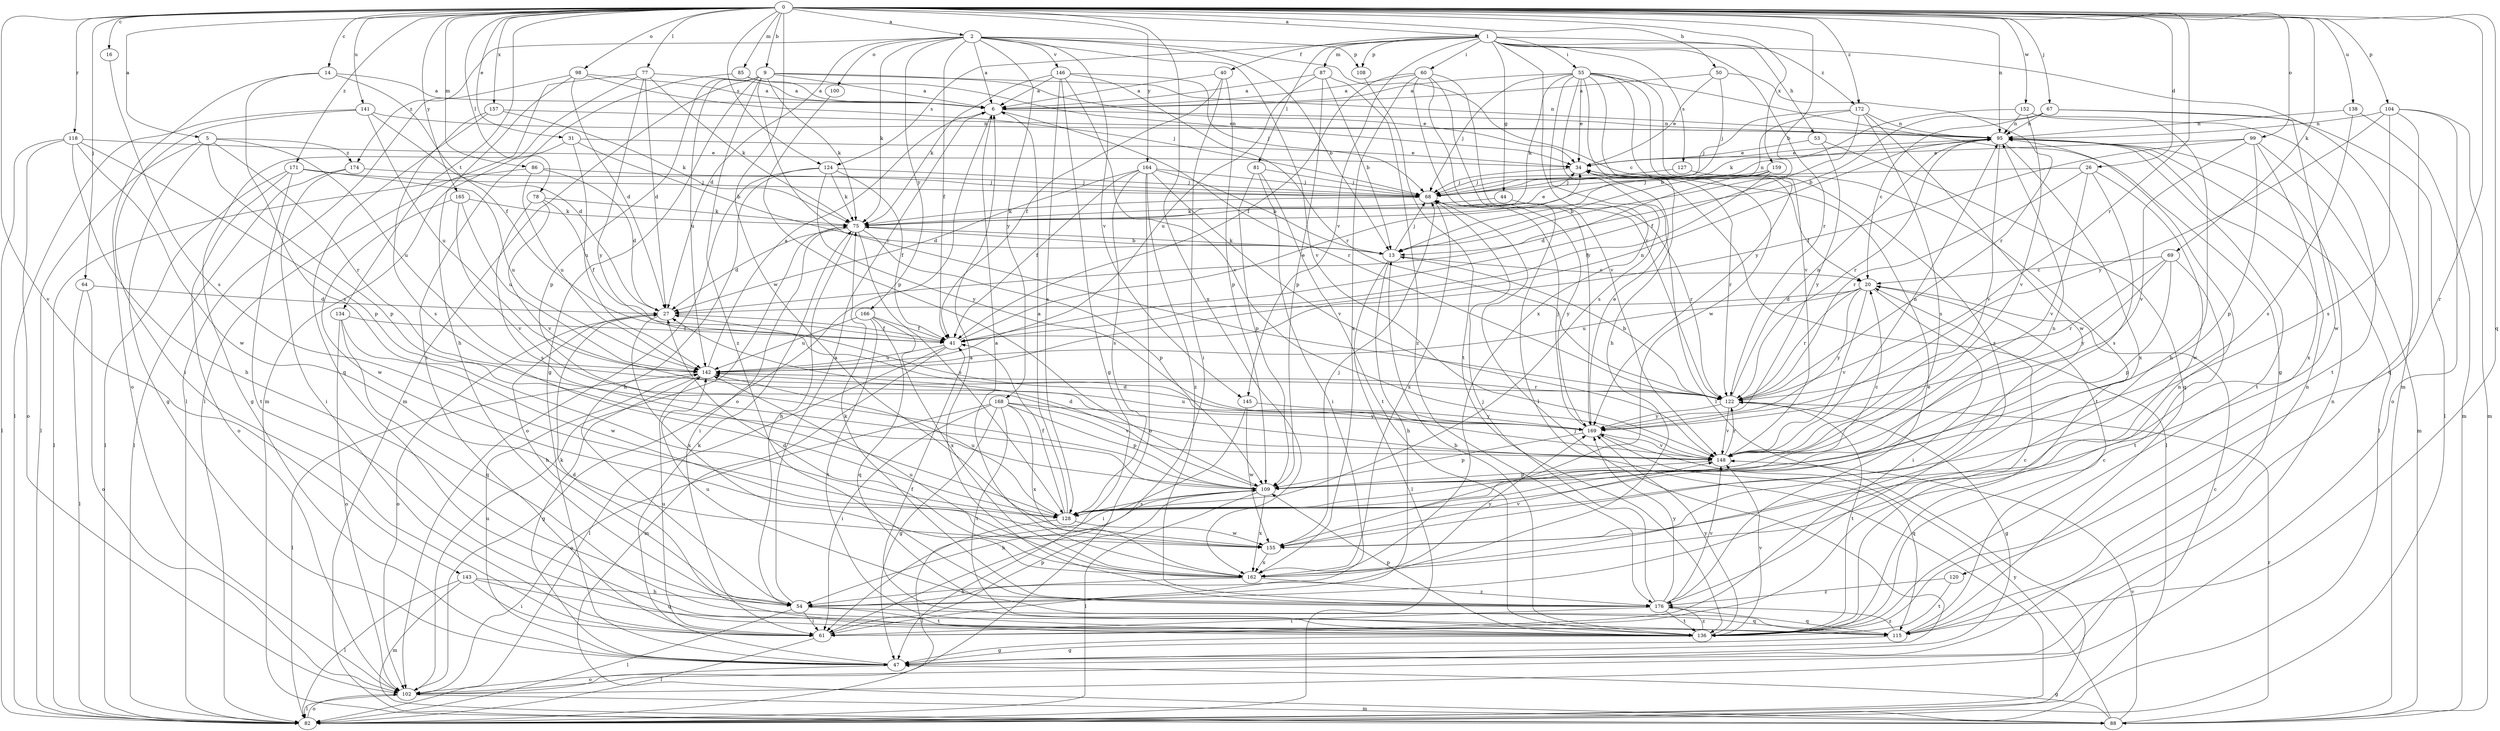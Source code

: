 strict digraph  {
0;
1;
2;
5;
6;
9;
13;
14;
16;
20;
26;
27;
31;
34;
40;
41;
44;
47;
50;
53;
54;
55;
60;
61;
64;
67;
68;
69;
75;
77;
78;
81;
82;
85;
86;
87;
88;
95;
98;
99;
100;
102;
104;
108;
109;
115;
118;
120;
122;
124;
127;
128;
134;
136;
138;
141;
142;
143;
145;
146;
148;
152;
155;
157;
159;
162;
164;
165;
166;
168;
169;
171;
172;
174;
176;
0 -> 1  [label=a];
0 -> 2  [label=a];
0 -> 5  [label=a];
0 -> 9  [label=b];
0 -> 13  [label=b];
0 -> 14  [label=c];
0 -> 16  [label=c];
0 -> 26  [label=d];
0 -> 31  [label=e];
0 -> 50  [label=h];
0 -> 64  [label=j];
0 -> 67  [label=j];
0 -> 69  [label=k];
0 -> 77  [label=l];
0 -> 78  [label=l];
0 -> 85  [label=m];
0 -> 86  [label=m];
0 -> 95  [label=n];
0 -> 98  [label=o];
0 -> 99  [label=o];
0 -> 104  [label=p];
0 -> 115  [label=q];
0 -> 118  [label=r];
0 -> 120  [label=r];
0 -> 122  [label=r];
0 -> 124  [label=s];
0 -> 134  [label=t];
0 -> 138  [label=u];
0 -> 141  [label=u];
0 -> 143  [label=v];
0 -> 152  [label=w];
0 -> 155  [label=w];
0 -> 157  [label=x];
0 -> 159  [label=x];
0 -> 162  [label=x];
0 -> 164  [label=y];
0 -> 165  [label=y];
0 -> 171  [label=z];
0 -> 172  [label=z];
1 -> 40  [label=f];
1 -> 44  [label=g];
1 -> 53  [label=h];
1 -> 55  [label=i];
1 -> 60  [label=i];
1 -> 81  [label=l];
1 -> 87  [label=m];
1 -> 88  [label=m];
1 -> 108  [label=p];
1 -> 122  [label=r];
1 -> 124  [label=s];
1 -> 127  [label=s];
1 -> 145  [label=v];
1 -> 162  [label=x];
1 -> 172  [label=z];
2 -> 6  [label=a];
2 -> 13  [label=b];
2 -> 20  [label=c];
2 -> 27  [label=d];
2 -> 41  [label=f];
2 -> 75  [label=k];
2 -> 100  [label=o];
2 -> 108  [label=p];
2 -> 145  [label=v];
2 -> 146  [label=v];
2 -> 148  [label=v];
2 -> 166  [label=y];
2 -> 168  [label=y];
2 -> 174  [label=z];
5 -> 47  [label=g];
5 -> 82  [label=l];
5 -> 109  [label=p];
5 -> 122  [label=r];
5 -> 142  [label=u];
5 -> 174  [label=z];
6 -> 95  [label=n];
6 -> 102  [label=o];
6 -> 122  [label=r];
9 -> 6  [label=a];
9 -> 34  [label=e];
9 -> 47  [label=g];
9 -> 75  [label=k];
9 -> 88  [label=m];
9 -> 95  [label=n];
9 -> 109  [label=p];
9 -> 122  [label=r];
9 -> 142  [label=u];
9 -> 176  [label=z];
13 -> 20  [label=c];
13 -> 54  [label=h];
13 -> 68  [label=j];
13 -> 75  [label=k];
13 -> 82  [label=l];
14 -> 6  [label=a];
14 -> 41  [label=f];
14 -> 102  [label=o];
14 -> 128  [label=s];
16 -> 128  [label=s];
20 -> 27  [label=d];
20 -> 61  [label=i];
20 -> 122  [label=r];
20 -> 142  [label=u];
20 -> 148  [label=v];
20 -> 169  [label=y];
26 -> 68  [label=j];
26 -> 122  [label=r];
26 -> 128  [label=s];
26 -> 148  [label=v];
26 -> 155  [label=w];
27 -> 41  [label=f];
27 -> 54  [label=h];
27 -> 102  [label=o];
27 -> 162  [label=x];
31 -> 13  [label=b];
31 -> 34  [label=e];
31 -> 47  [label=g];
31 -> 142  [label=u];
34 -> 68  [label=j];
34 -> 82  [label=l];
34 -> 122  [label=r];
40 -> 6  [label=a];
40 -> 41  [label=f];
40 -> 61  [label=i];
40 -> 109  [label=p];
41 -> 34  [label=e];
41 -> 82  [label=l];
41 -> 88  [label=m];
41 -> 142  [label=u];
44 -> 75  [label=k];
44 -> 122  [label=r];
47 -> 68  [label=j];
47 -> 75  [label=k];
47 -> 95  [label=n];
47 -> 102  [label=o];
47 -> 142  [label=u];
50 -> 6  [label=a];
50 -> 34  [label=e];
50 -> 68  [label=j];
50 -> 122  [label=r];
53 -> 34  [label=e];
53 -> 115  [label=q];
53 -> 169  [label=y];
54 -> 6  [label=a];
54 -> 61  [label=i];
54 -> 82  [label=l];
54 -> 115  [label=q];
54 -> 136  [label=t];
55 -> 6  [label=a];
55 -> 34  [label=e];
55 -> 47  [label=g];
55 -> 54  [label=h];
55 -> 68  [label=j];
55 -> 75  [label=k];
55 -> 82  [label=l];
55 -> 128  [label=s];
55 -> 148  [label=v];
55 -> 155  [label=w];
55 -> 169  [label=y];
55 -> 176  [label=z];
60 -> 6  [label=a];
60 -> 41  [label=f];
60 -> 82  [label=l];
60 -> 122  [label=r];
60 -> 148  [label=v];
60 -> 162  [label=x];
60 -> 169  [label=y];
61 -> 82  [label=l];
61 -> 95  [label=n];
61 -> 109  [label=p];
61 -> 142  [label=u];
64 -> 27  [label=d];
64 -> 82  [label=l];
64 -> 102  [label=o];
67 -> 13  [label=b];
67 -> 20  [label=c];
67 -> 82  [label=l];
67 -> 95  [label=n];
67 -> 155  [label=w];
68 -> 75  [label=k];
68 -> 95  [label=n];
68 -> 162  [label=x];
68 -> 169  [label=y];
69 -> 20  [label=c];
69 -> 109  [label=p];
69 -> 122  [label=r];
69 -> 136  [label=t];
69 -> 169  [label=y];
75 -> 13  [label=b];
75 -> 27  [label=d];
75 -> 34  [label=e];
75 -> 54  [label=h];
75 -> 61  [label=i];
75 -> 109  [label=p];
75 -> 128  [label=s];
77 -> 6  [label=a];
77 -> 27  [label=d];
77 -> 75  [label=k];
77 -> 82  [label=l];
77 -> 88  [label=m];
77 -> 169  [label=y];
78 -> 41  [label=f];
78 -> 75  [label=k];
78 -> 128  [label=s];
78 -> 148  [label=v];
81 -> 61  [label=i];
81 -> 68  [label=j];
81 -> 109  [label=p];
81 -> 136  [label=t];
82 -> 102  [label=o];
85 -> 6  [label=a];
85 -> 34  [label=e];
85 -> 61  [label=i];
86 -> 27  [label=d];
86 -> 68  [label=j];
86 -> 82  [label=l];
86 -> 142  [label=u];
87 -> 6  [label=a];
87 -> 13  [label=b];
87 -> 109  [label=p];
87 -> 142  [label=u];
87 -> 176  [label=z];
88 -> 47  [label=g];
88 -> 122  [label=r];
88 -> 148  [label=v];
88 -> 169  [label=y];
95 -> 34  [label=e];
95 -> 82  [label=l];
95 -> 122  [label=r];
95 -> 136  [label=t];
95 -> 148  [label=v];
95 -> 162  [label=x];
98 -> 6  [label=a];
98 -> 27  [label=d];
98 -> 54  [label=h];
98 -> 68  [label=j];
98 -> 82  [label=l];
99 -> 34  [label=e];
99 -> 41  [label=f];
99 -> 88  [label=m];
99 -> 109  [label=p];
99 -> 148  [label=v];
99 -> 162  [label=x];
100 -> 109  [label=p];
102 -> 20  [label=c];
102 -> 75  [label=k];
102 -> 82  [label=l];
102 -> 88  [label=m];
104 -> 88  [label=m];
104 -> 95  [label=n];
104 -> 102  [label=o];
104 -> 115  [label=q];
104 -> 128  [label=s];
104 -> 169  [label=y];
108 -> 136  [label=t];
109 -> 20  [label=c];
109 -> 27  [label=d];
109 -> 54  [label=h];
109 -> 82  [label=l];
109 -> 128  [label=s];
109 -> 162  [label=x];
115 -> 20  [label=c];
115 -> 47  [label=g];
115 -> 95  [label=n];
115 -> 176  [label=z];
118 -> 34  [label=e];
118 -> 54  [label=h];
118 -> 82  [label=l];
118 -> 102  [label=o];
118 -> 109  [label=p];
118 -> 155  [label=w];
120 -> 136  [label=t];
120 -> 176  [label=z];
122 -> 13  [label=b];
122 -> 47  [label=g];
122 -> 95  [label=n];
122 -> 136  [label=t];
122 -> 148  [label=v];
122 -> 169  [label=y];
124 -> 41  [label=f];
124 -> 54  [label=h];
124 -> 68  [label=j];
124 -> 75  [label=k];
124 -> 102  [label=o];
124 -> 169  [label=y];
127 -> 68  [label=j];
127 -> 136  [label=t];
128 -> 6  [label=a];
128 -> 41  [label=f];
128 -> 82  [label=l];
128 -> 95  [label=n];
128 -> 142  [label=u];
128 -> 155  [label=w];
134 -> 41  [label=f];
134 -> 102  [label=o];
134 -> 115  [label=q];
134 -> 155  [label=w];
136 -> 13  [label=b];
136 -> 20  [label=c];
136 -> 27  [label=d];
136 -> 41  [label=f];
136 -> 47  [label=g];
136 -> 109  [label=p];
136 -> 148  [label=v];
136 -> 169  [label=y];
136 -> 176  [label=z];
138 -> 88  [label=m];
138 -> 95  [label=n];
138 -> 128  [label=s];
141 -> 27  [label=d];
141 -> 61  [label=i];
141 -> 82  [label=l];
141 -> 95  [label=n];
141 -> 142  [label=u];
142 -> 6  [label=a];
142 -> 47  [label=g];
142 -> 82  [label=l];
142 -> 95  [label=n];
142 -> 122  [label=r];
143 -> 54  [label=h];
143 -> 61  [label=i];
143 -> 82  [label=l];
143 -> 88  [label=m];
143 -> 115  [label=q];
145 -> 61  [label=i];
145 -> 155  [label=w];
145 -> 169  [label=y];
146 -> 6  [label=a];
146 -> 47  [label=g];
146 -> 68  [label=j];
146 -> 75  [label=k];
146 -> 122  [label=r];
146 -> 128  [label=s];
146 -> 148  [label=v];
148 -> 27  [label=d];
148 -> 95  [label=n];
148 -> 109  [label=p];
148 -> 122  [label=r];
152 -> 54  [label=h];
152 -> 75  [label=k];
152 -> 95  [label=n];
152 -> 136  [label=t];
152 -> 148  [label=v];
155 -> 68  [label=j];
155 -> 148  [label=v];
155 -> 162  [label=x];
157 -> 75  [label=k];
157 -> 95  [label=n];
157 -> 115  [label=q];
157 -> 128  [label=s];
159 -> 13  [label=b];
159 -> 27  [label=d];
159 -> 41  [label=f];
159 -> 68  [label=j];
162 -> 6  [label=a];
162 -> 27  [label=d];
162 -> 54  [label=h];
162 -> 142  [label=u];
162 -> 169  [label=y];
162 -> 176  [label=z];
164 -> 13  [label=b];
164 -> 27  [label=d];
164 -> 41  [label=f];
164 -> 68  [label=j];
164 -> 102  [label=o];
164 -> 128  [label=s];
164 -> 148  [label=v];
164 -> 176  [label=z];
165 -> 75  [label=k];
165 -> 142  [label=u];
165 -> 148  [label=v];
165 -> 155  [label=w];
166 -> 41  [label=f];
166 -> 115  [label=q];
166 -> 136  [label=t];
166 -> 142  [label=u];
166 -> 162  [label=x];
168 -> 47  [label=g];
168 -> 61  [label=i];
168 -> 102  [label=o];
168 -> 109  [label=p];
168 -> 136  [label=t];
168 -> 148  [label=v];
168 -> 162  [label=x];
168 -> 169  [label=y];
169 -> 34  [label=e];
169 -> 68  [label=j];
169 -> 109  [label=p];
169 -> 115  [label=q];
169 -> 142  [label=u];
169 -> 148  [label=v];
171 -> 68  [label=j];
171 -> 82  [label=l];
171 -> 102  [label=o];
171 -> 136  [label=t];
171 -> 142  [label=u];
172 -> 13  [label=b];
172 -> 41  [label=f];
172 -> 68  [label=j];
172 -> 95  [label=n];
172 -> 128  [label=s];
172 -> 155  [label=w];
174 -> 61  [label=i];
174 -> 68  [label=j];
174 -> 82  [label=l];
176 -> 6  [label=a];
176 -> 34  [label=e];
176 -> 61  [label=i];
176 -> 68  [label=j];
176 -> 75  [label=k];
176 -> 115  [label=q];
176 -> 136  [label=t];
176 -> 142  [label=u];
176 -> 148  [label=v];
176 -> 169  [label=y];
}
